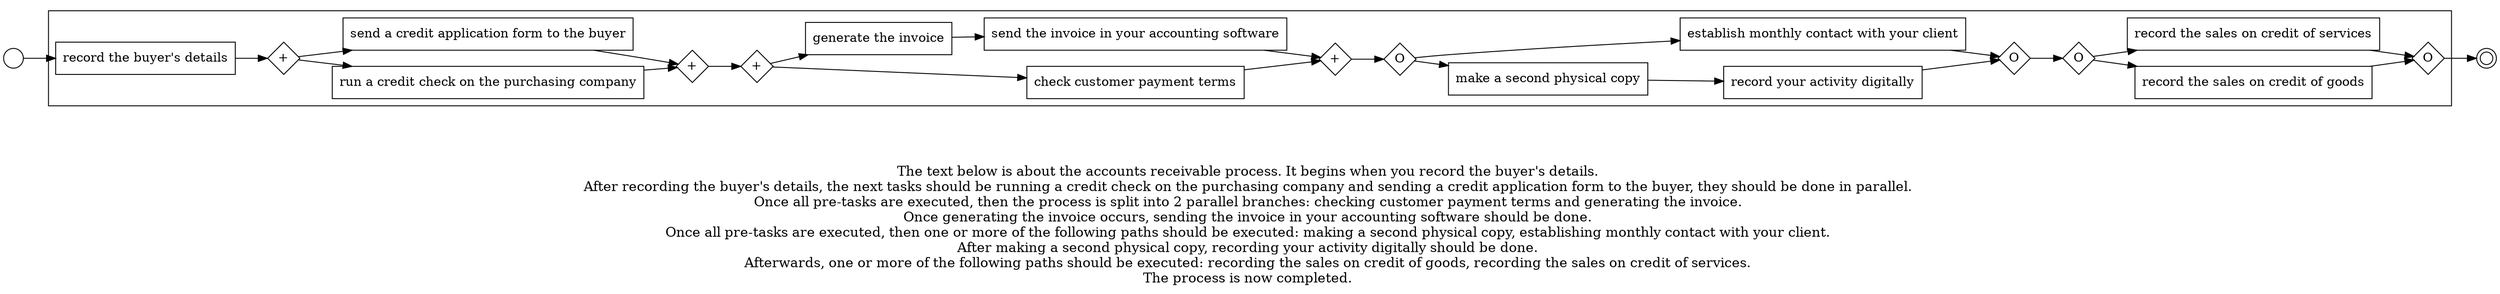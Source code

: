 digraph accounts_receivable_process_28 {
	graph [rankdir=LR]
	START_NODE [label="" shape=circle width=0.3]
	subgraph CLUSTER_0 {
		"record the buyer's details" [shape=box]
		"AND_SPLIT--2. Establish your credit practices_MZTM" [label="+" fixedsize=true shape=diamond width=0.5]
		"record the buyer's details" -> "AND_SPLIT--2. Establish your credit practices_MZTM"
		"run a credit check on the purchasing company" [shape=box]
		"AND_SPLIT--2. Establish your credit practices_MZTM" -> "run a credit check on the purchasing company"
		"send a credit application form to the buyer" [shape=box]
		"AND_SPLIT--2. Establish your credit practices_MZTM" -> "send a credit application form to the buyer"
		"AND_JOIN--2. Establish your credit practices_MZTM" [label="+" fixedsize=true shape=diamond width=0.5]
		"run a credit check on the purchasing company" -> "AND_JOIN--2. Establish your credit practices_MZTM"
		"send a credit application form to the buyer" -> "AND_JOIN--2. Establish your credit practices_MZTM"
		"AND_SPLIT--3. Invoicing_ZTWX" [label="+" fixedsize=true shape=diamond width=0.5]
		"AND_JOIN--2. Establish your credit practices_MZTM" -> "AND_SPLIT--3. Invoicing_ZTWX"
		"check customer payment terms" [shape=box]
		"AND_SPLIT--3. Invoicing_ZTWX" -> "check customer payment terms"
		"generate the invoice" [shape=box]
		"AND_SPLIT--3. Invoicing_ZTWX" -> "generate the invoice"
		"send the invoice in your accounting software" [shape=box]
		"generate the invoice" -> "send the invoice in your accounting software"
		"AND_JOIN--3. Invoicing_ZTWX" [label="+" fixedsize=true shape=diamond width=0.5]
		"check customer payment terms" -> "AND_JOIN--3. Invoicing_ZTWX"
		"send the invoice in your accounting software" -> "AND_JOIN--3. Invoicing_ZTWX"
		"OR_SPLIT--4. Tracking_BZSC" [label=O fixedsize=true shape=diamond width=0.5]
		"AND_JOIN--3. Invoicing_ZTWX" -> "OR_SPLIT--4. Tracking_BZSC"
		"make a second physical copy" [shape=box]
		"OR_SPLIT--4. Tracking_BZSC" -> "make a second physical copy"
		"establish monthly contact with your client" [shape=box]
		"OR_SPLIT--4. Tracking_BZSC" -> "establish monthly contact with your client"
		"record your activity digitally" [shape=box]
		"make a second physical copy" -> "record your activity digitally"
		"OR_JOIN--4. Tracking_BZSC" [label=O fixedsize=true shape=diamond width=0.5]
		"record your activity digitally" -> "OR_JOIN--4. Tracking_BZSC"
		"establish monthly contact with your client" -> "OR_JOIN--4. Tracking_BZSC"
		"OR_SPLIT--5. Accounting for accounts receivable_68O9" [label=O fixedsize=true shape=diamond width=0.5]
		"OR_JOIN--4. Tracking_BZSC" -> "OR_SPLIT--5. Accounting for accounts receivable_68O9"
		"record the sales on credit of goods" [shape=box]
		"OR_SPLIT--5. Accounting for accounts receivable_68O9" -> "record the sales on credit of goods"
		"record the sales on credit of services" [shape=box]
		"OR_SPLIT--5. Accounting for accounts receivable_68O9" -> "record the sales on credit of services"
		"OR_JOIN--5. Accounting for accounts receivable_68O9" [label=O fixedsize=true shape=diamond width=0.5]
		"record the sales on credit of goods" -> "OR_JOIN--5. Accounting for accounts receivable_68O9"
		"record the sales on credit of services" -> "OR_JOIN--5. Accounting for accounts receivable_68O9"
	}
	START_NODE -> "record the buyer's details"
	END_NODE [label="" shape=doublecircle width=0.2]
	"OR_JOIN--5. Accounting for accounts receivable_68O9" -> END_NODE
	fontsize=15 label="\n\n
The text below is about the accounts receivable process. It begins when you record the buyer's details. 
After recording the buyer's details, the next tasks should be running a credit check on the purchasing company and sending a credit application form to the buyer, they should be done in parallel. 
Once all pre-tasks are executed, then the process is split into 2 parallel branches: checking customer payment terms and generating the invoice. 
Once generating the invoice occurs, sending the invoice in your accounting software should be done. 
Once all pre-tasks are executed, then one or more of the following paths should be executed: making a second physical copy, establishing monthly contact with your client. 
After making a second physical copy, recording your activity digitally should be done. 
Afterwards, one or more of the following paths should be executed: recording the sales on credit of goods, recording the sales on credit of services. 
The process is now completed. 
"
}

